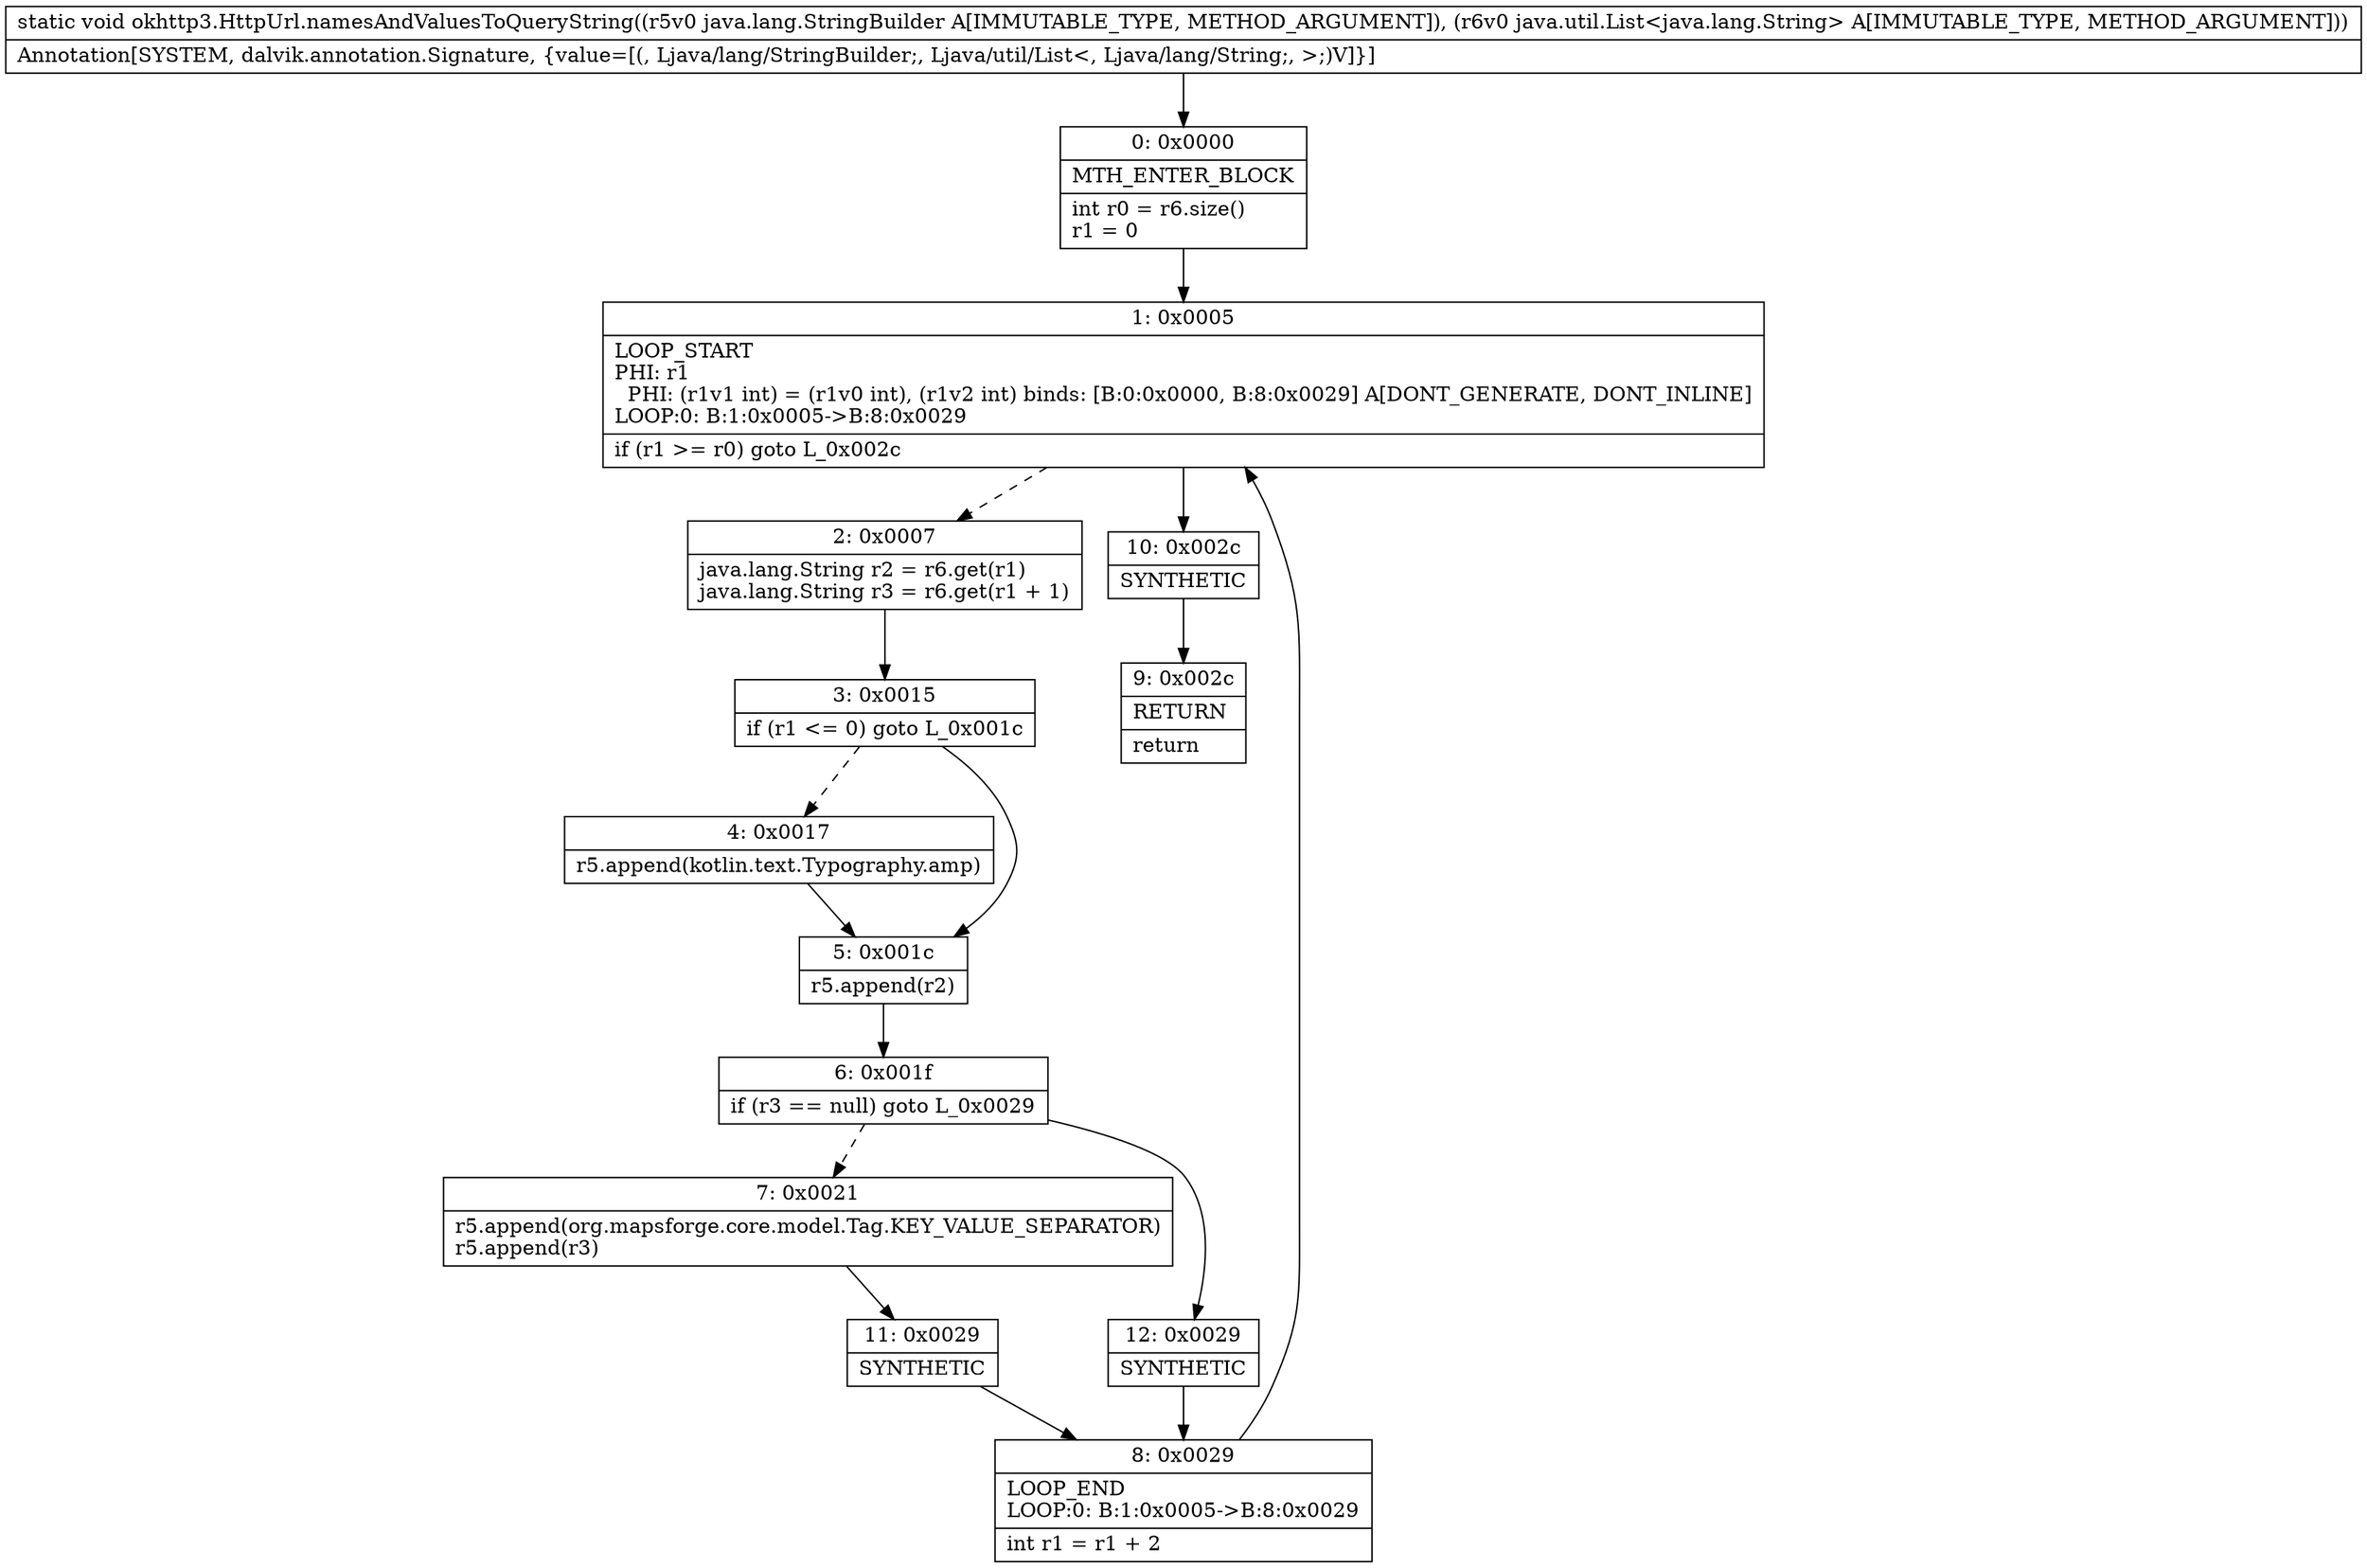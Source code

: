 digraph "CFG forokhttp3.HttpUrl.namesAndValuesToQueryString(Ljava\/lang\/StringBuilder;Ljava\/util\/List;)V" {
Node_0 [shape=record,label="{0\:\ 0x0000|MTH_ENTER_BLOCK\l|int r0 = r6.size()\lr1 = 0\l}"];
Node_1 [shape=record,label="{1\:\ 0x0005|LOOP_START\lPHI: r1 \l  PHI: (r1v1 int) = (r1v0 int), (r1v2 int) binds: [B:0:0x0000, B:8:0x0029] A[DONT_GENERATE, DONT_INLINE]\lLOOP:0: B:1:0x0005\-\>B:8:0x0029\l|if (r1 \>= r0) goto L_0x002c\l}"];
Node_2 [shape=record,label="{2\:\ 0x0007|java.lang.String r2 = r6.get(r1)\ljava.lang.String r3 = r6.get(r1 + 1)\l}"];
Node_3 [shape=record,label="{3\:\ 0x0015|if (r1 \<= 0) goto L_0x001c\l}"];
Node_4 [shape=record,label="{4\:\ 0x0017|r5.append(kotlin.text.Typography.amp)\l}"];
Node_5 [shape=record,label="{5\:\ 0x001c|r5.append(r2)\l}"];
Node_6 [shape=record,label="{6\:\ 0x001f|if (r3 == null) goto L_0x0029\l}"];
Node_7 [shape=record,label="{7\:\ 0x0021|r5.append(org.mapsforge.core.model.Tag.KEY_VALUE_SEPARATOR)\lr5.append(r3)\l}"];
Node_8 [shape=record,label="{8\:\ 0x0029|LOOP_END\lLOOP:0: B:1:0x0005\-\>B:8:0x0029\l|int r1 = r1 + 2\l}"];
Node_9 [shape=record,label="{9\:\ 0x002c|RETURN\l|return\l}"];
Node_10 [shape=record,label="{10\:\ 0x002c|SYNTHETIC\l}"];
Node_11 [shape=record,label="{11\:\ 0x0029|SYNTHETIC\l}"];
Node_12 [shape=record,label="{12\:\ 0x0029|SYNTHETIC\l}"];
MethodNode[shape=record,label="{static void okhttp3.HttpUrl.namesAndValuesToQueryString((r5v0 java.lang.StringBuilder A[IMMUTABLE_TYPE, METHOD_ARGUMENT]), (r6v0 java.util.List\<java.lang.String\> A[IMMUTABLE_TYPE, METHOD_ARGUMENT]))  | Annotation[SYSTEM, dalvik.annotation.Signature, \{value=[(, Ljava\/lang\/StringBuilder;, Ljava\/util\/List\<, Ljava\/lang\/String;, \>;)V]\}]\l}"];
MethodNode -> Node_0;
Node_0 -> Node_1;
Node_1 -> Node_2[style=dashed];
Node_1 -> Node_10;
Node_2 -> Node_3;
Node_3 -> Node_4[style=dashed];
Node_3 -> Node_5;
Node_4 -> Node_5;
Node_5 -> Node_6;
Node_6 -> Node_7[style=dashed];
Node_6 -> Node_12;
Node_7 -> Node_11;
Node_8 -> Node_1;
Node_10 -> Node_9;
Node_11 -> Node_8;
Node_12 -> Node_8;
}

